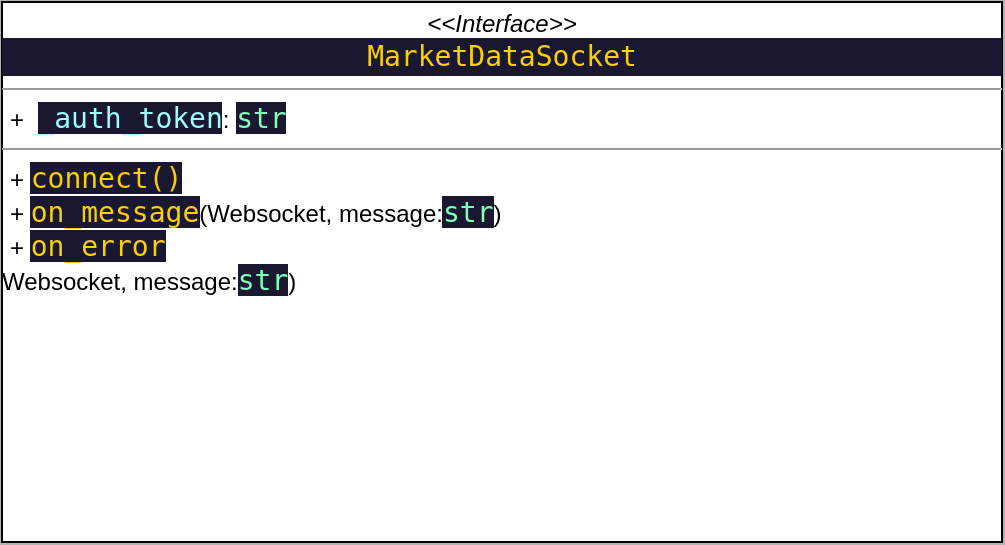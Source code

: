 <mxfile>
    <diagram id="Ubm3jA_gVki-p3KtB5qr" name="Page-1">
        <mxGraphModel dx="998" dy="1173" grid="1" gridSize="10" guides="1" tooltips="1" connect="1" arrows="1" fold="1" page="0" pageScale="1" pageWidth="827" pageHeight="1169" background="#B3B3B3" math="0" shadow="0">
            <root>
                <mxCell id="0"/>
                <mxCell id="1" parent="0"/>
                <mxCell id="3" value="&lt;p style=&quot;margin:0px;margin-top:4px;text-align:center;&quot;&gt;&lt;i&gt;&amp;lt;&amp;lt;Interface&amp;gt;&amp;gt;&lt;/i&gt;&lt;br&gt;&lt;/p&gt;&lt;div style=&quot;text-align: center; color: rgb(255, 255, 255); background-color: rgb(25, 24, 48); font-family: &amp;quot;Droid Sans Mono&amp;quot;, &amp;quot;monospace&amp;quot;, monospace; font-size: 14px; line-height: 19px;&quot;&gt;&lt;span style=&quot;color: #fad000;&quot;&gt;MarketDataSocket&lt;/span&gt;&lt;/div&gt;&lt;hr size=&quot;1&quot;&gt;&lt;p style=&quot;margin:0px;margin-left:4px;&quot;&gt;+&amp;nbsp;&amp;nbsp;&lt;span style=&quot;color: rgb(158, 255, 255); background-color: rgb(25, 24, 48); font-family: &amp;quot;Droid Sans Mono&amp;quot;, &amp;quot;monospace&amp;quot;, monospace; font-size: 14px;&quot;&gt;_auth_token&lt;/span&gt;&lt;span style=&quot;background-color: initial;&quot;&gt;:&amp;nbsp;&lt;/span&gt;&lt;span style=&quot;color: rgb(128, 255, 187); background-color: rgb(25, 24, 48); font-family: &amp;quot;Droid Sans Mono&amp;quot;, &amp;quot;monospace&amp;quot;, monospace; font-size: 14px;&quot;&gt;str&lt;/span&gt;&lt;/p&gt;&lt;hr size=&quot;1&quot;&gt;&lt;p style=&quot;margin:0px;margin-left:4px;&quot;&gt;+&amp;nbsp;&lt;span style=&quot;color: rgb(250, 208, 0); background-color: rgb(25, 24, 48); font-family: &amp;quot;Droid Sans Mono&amp;quot;, &amp;quot;monospace&amp;quot;, monospace; font-size: 14px;&quot;&gt;connect()&lt;/span&gt;&lt;/p&gt;&lt;p style=&quot;margin:0px;margin-left:4px;&quot;&gt;+&amp;nbsp;&lt;span style=&quot;color: rgb(250, 208, 0); background-color: rgb(25, 24, 48); font-family: &amp;quot;Droid Sans Mono&amp;quot;, &amp;quot;monospace&amp;quot;, monospace; font-size: 14px;&quot;&gt;on_message&lt;/span&gt;&lt;span style=&quot;background-color: initial;&quot;&gt;(Websocket, message:&lt;/span&gt;&lt;span style=&quot;color: rgb(128, 255, 187); font-family: &amp;quot;Droid Sans Mono&amp;quot;, &amp;quot;monospace&amp;quot;, monospace; font-size: 14px; background-color: rgb(25, 24, 48);&quot;&gt;str&lt;/span&gt;&lt;span style=&quot;background-color: initial;&quot;&gt;)&lt;/span&gt;&lt;/p&gt;&lt;p style=&quot;margin:0px;margin-left:4px;&quot;&gt;&lt;span style=&quot;background-color: initial;&quot;&gt;+&amp;nbsp;&lt;/span&gt;&lt;span style=&quot;color: rgb(250, 208, 0); background-color: rgb(25, 24, 48); font-family: &amp;quot;Droid Sans Mono&amp;quot;, &amp;quot;monospace&amp;quot;, monospace; font-size: 14px;&quot;&gt;on_error&lt;/span&gt;&lt;/p&gt;&lt;span style=&quot;background-color: initial;&quot;&gt;Websocket, message:&lt;/span&gt;&lt;span style=&quot;color: rgb(128, 255, 187); font-family: &amp;quot;Droid Sans Mono&amp;quot;, &amp;quot;monospace&amp;quot;, monospace; font-size: 14px; background-color: rgb(25, 24, 48);&quot;&gt;str&lt;/span&gt;&lt;span style=&quot;background-color: initial;&quot;&gt;)&lt;/span&gt;" style="verticalAlign=top;align=left;overflow=fill;fontSize=12;fontFamily=Helvetica;html=1;" parent="1" vertex="1">
                    <mxGeometry x="50" y="-50" width="500" height="270" as="geometry"/>
                </mxCell>
            </root>
        </mxGraphModel>
    </diagram>
</mxfile>